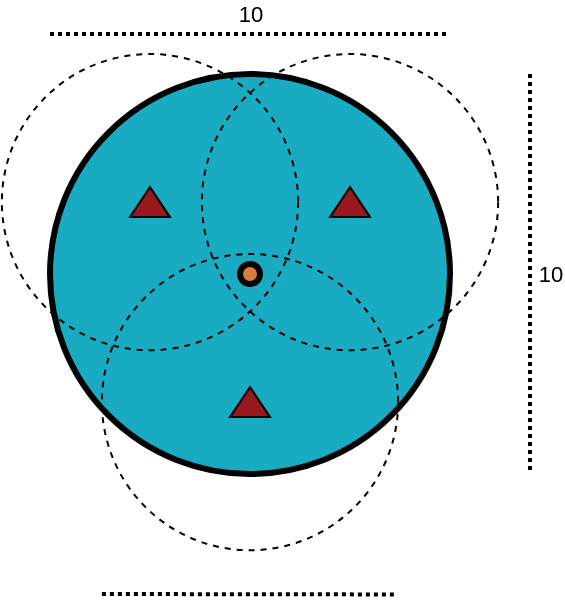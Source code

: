 <mxfile version="13.7.9" type="device"><diagram id="zLV4iJSwx3x_gp72IyAp" name="Page-1"><mxGraphModel dx="430" dy="338" grid="1" gridSize="10" guides="1" tooltips="1" connect="1" arrows="1" fold="1" page="1" pageScale="1" pageWidth="827" pageHeight="1169" math="0" shadow="0"><root><mxCell id="0"/><mxCell id="1" parent="0"/><mxCell id="giYZCzf1ocU8RzEZmrRe-17" value="" style="ellipse;whiteSpace=wrap;html=1;aspect=fixed;strokeWidth=3;labelBackgroundColor=none;fillColor=#19ABC2;" vertex="1" parent="1"><mxGeometry x="300" y="120" width="200" height="200" as="geometry"/></mxCell><mxCell id="giYZCzf1ocU8RzEZmrRe-19" value="" style="ellipse;whiteSpace=wrap;html=1;aspect=fixed;strokeWidth=3;fillColor=#D97E38;labelBackgroundColor=none;" vertex="1" parent="1"><mxGeometry x="395" y="215" width="10" height="10" as="geometry"/></mxCell><mxCell id="giYZCzf1ocU8RzEZmrRe-20" value="10" style="endArrow=none;html=1;startArrow=none;startFill=0;endFill=0;dashed=1;dashPattern=1 1;labelBackgroundColor=none;strokeWidth=2;" edge="1" parent="1"><mxGeometry y="10" width="50" height="50" relative="1" as="geometry"><mxPoint x="540" y="120" as="sourcePoint"/><mxPoint x="540" y="320" as="targetPoint"/><mxPoint as="offset"/></mxGeometry></mxCell><mxCell id="giYZCzf1ocU8RzEZmrRe-21" value="10" style="endArrow=none;html=1;startArrow=none;startFill=0;endFill=0;dashed=1;dashPattern=1 1;labelBackgroundColor=none;strokeWidth=2;" edge="1" parent="1"><mxGeometry y="10" width="50" height="50" relative="1" as="geometry"><mxPoint x="300" y="100" as="sourcePoint"/><mxPoint x="500" y="100" as="targetPoint"/><mxPoint as="offset"/></mxGeometry></mxCell><mxCell id="giYZCzf1ocU8RzEZmrRe-34" value="" style="triangle;whiteSpace=wrap;html=1;rotation=-90;fillColor=#99181D;" vertex="1" parent="1"><mxGeometry x="392.5" y="274.06" width="15" height="20" as="geometry"/></mxCell><mxCell id="giYZCzf1ocU8RzEZmrRe-32" value="" style="triangle;whiteSpace=wrap;html=1;rotation=-90;fillColor=#99181D;" vertex="1" parent="1"><mxGeometry x="342.49" y="174.06" width="15" height="20" as="geometry"/></mxCell><mxCell id="giYZCzf1ocU8RzEZmrRe-33" value="" style="triangle;whiteSpace=wrap;html=1;rotation=-90;fillColor=#99181D;" vertex="1" parent="1"><mxGeometry x="442.51" y="174.06" width="15" height="20" as="geometry"/></mxCell><mxCell id="giYZCzf1ocU8RzEZmrRe-44" value="" style="ellipse;whiteSpace=wrap;html=1;aspect=fixed;fillColor=none;dashed=1;shadow=0;sketch=0;" vertex="1" parent="1"><mxGeometry x="325.94" y="210" width="148.13" height="148.13" as="geometry"/></mxCell><mxCell id="giYZCzf1ocU8RzEZmrRe-43" value="" style="ellipse;whiteSpace=wrap;html=1;aspect=fixed;fillColor=none;dashed=1;shadow=0;sketch=0;" vertex="1" parent="1"><mxGeometry x="275.93" y="110" width="148.13" height="148.13" as="geometry"/></mxCell><mxCell id="giYZCzf1ocU8RzEZmrRe-42" value="" style="ellipse;whiteSpace=wrap;html=1;aspect=fixed;fillColor=none;dashed=1;shadow=0;sketch=0;" vertex="1" parent="1"><mxGeometry x="375.94" y="110" width="148.13" height="148.13" as="geometry"/></mxCell><mxCell id="giYZCzf1ocU8RzEZmrRe-45" value="" style="endArrow=none;html=1;startArrow=none;startFill=0;endFill=0;dashed=1;dashPattern=1 1;labelBackgroundColor=none;strokeWidth=2;" edge="1" parent="1"><mxGeometry y="10" width="50" height="50" relative="1" as="geometry"><mxPoint x="325.94" y="380" as="sourcePoint"/><mxPoint x="473" y="380.22" as="targetPoint"/><mxPoint as="offset"/></mxGeometry></mxCell></root></mxGraphModel></diagram></mxfile>